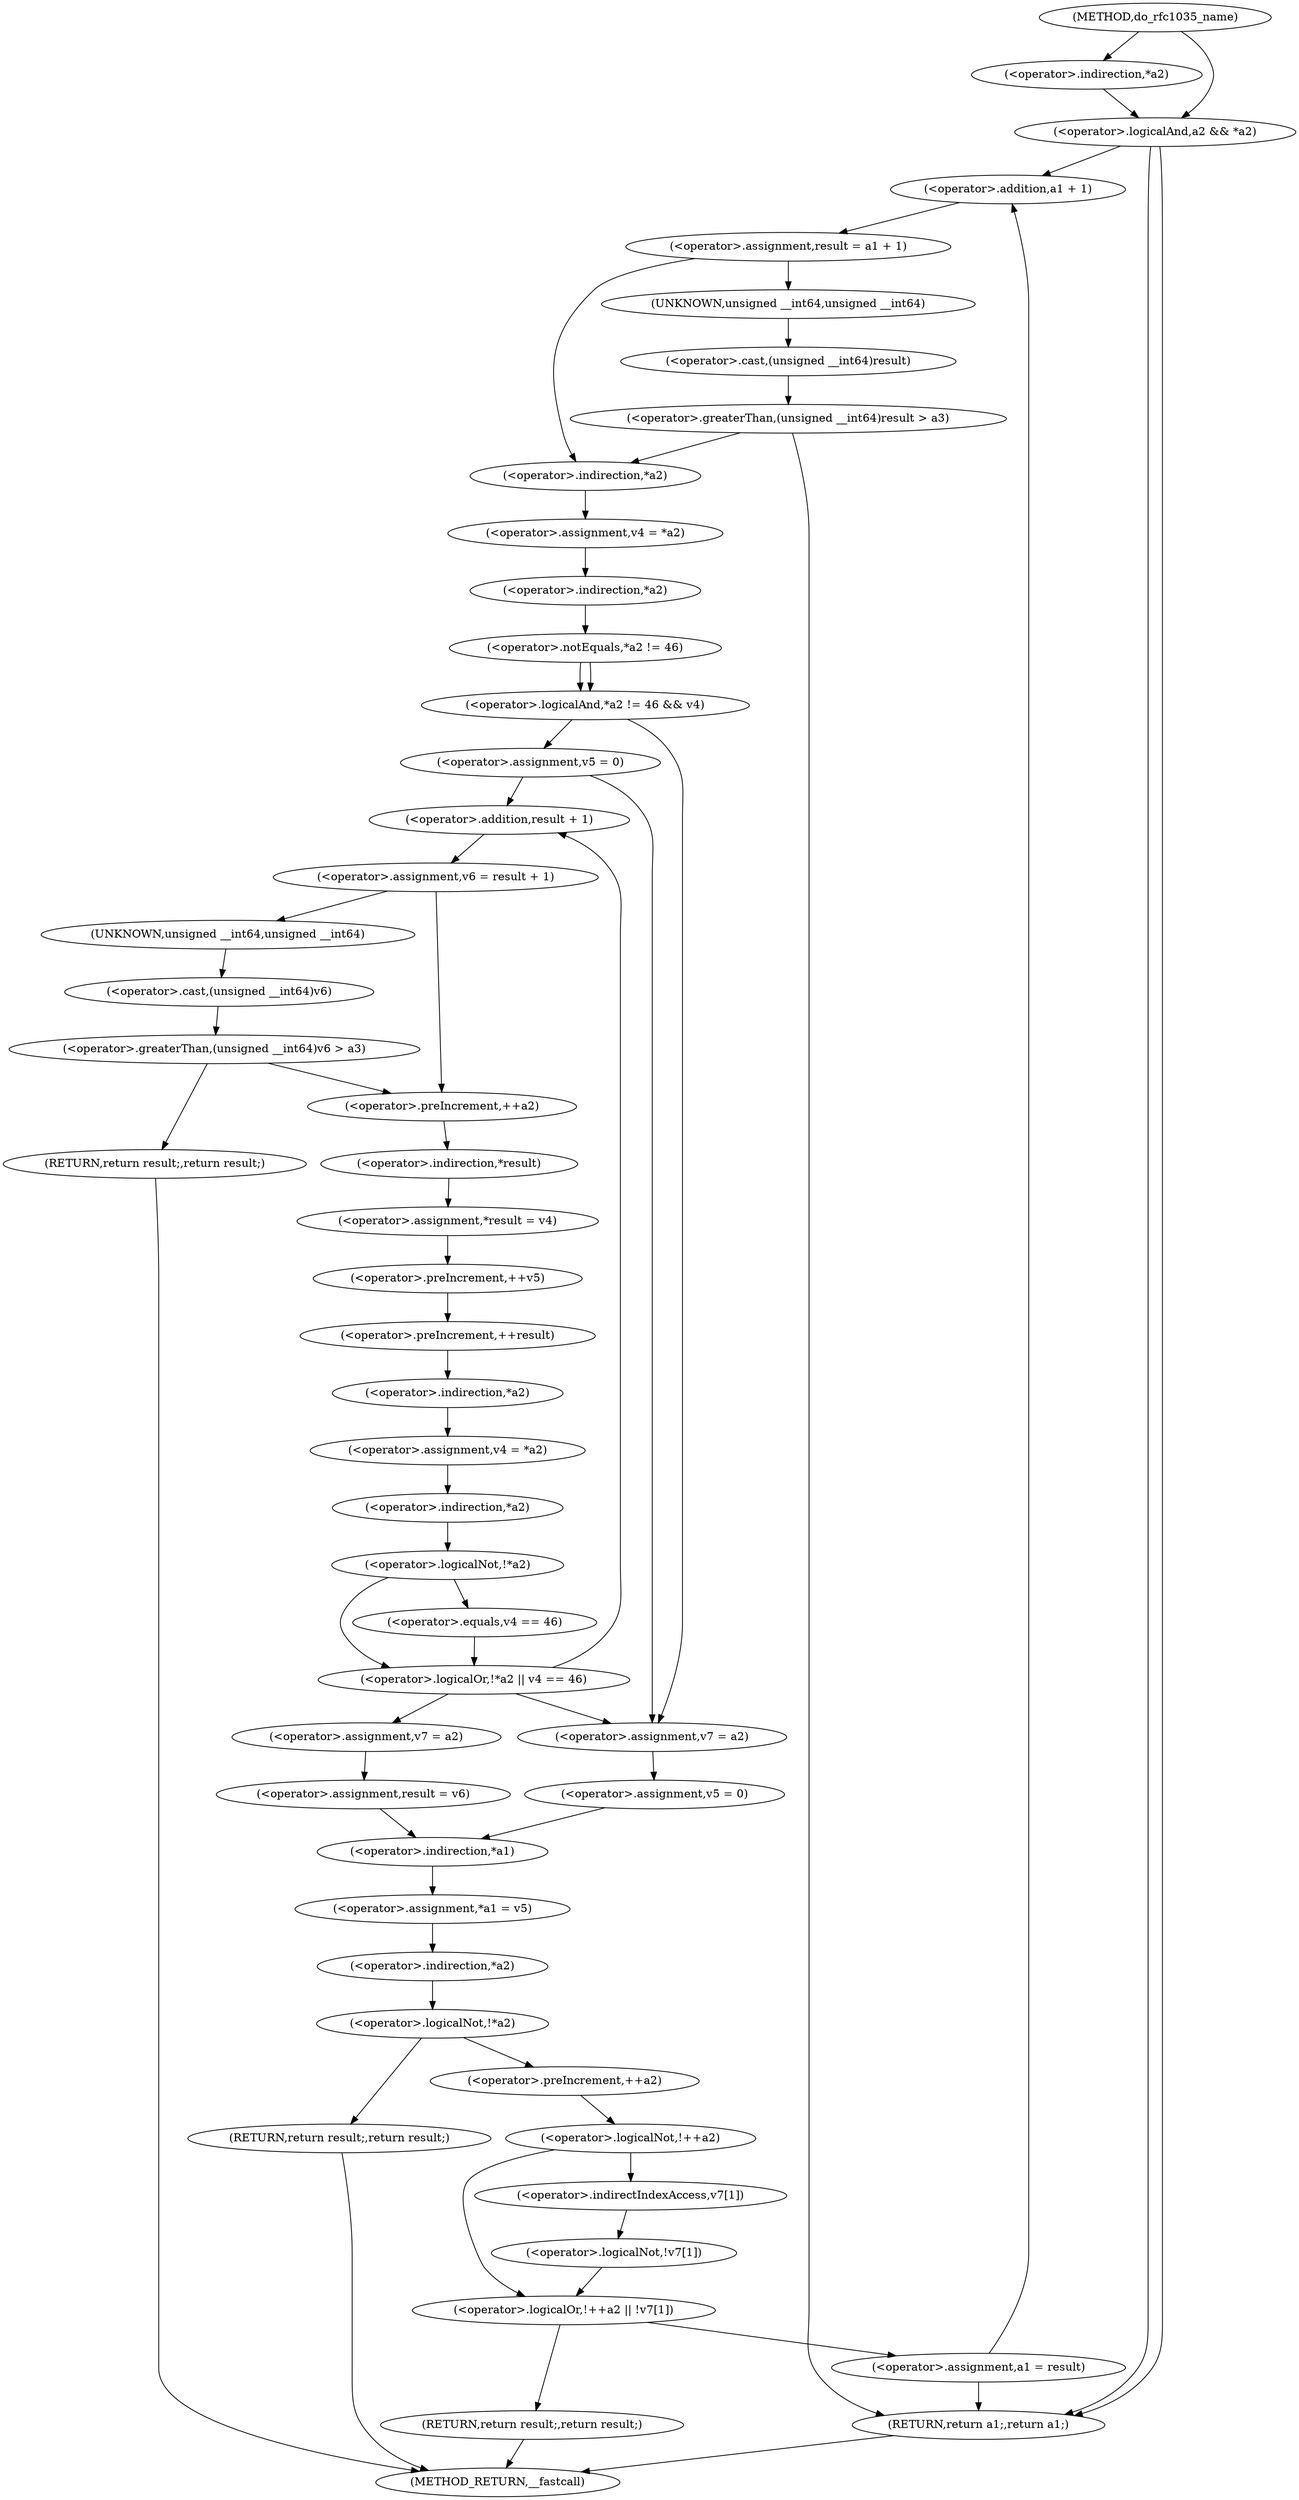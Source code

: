 digraph do_rfc1035_name {  
"1000117" [label = "(<operator>.logicalAnd,a2 && *a2)" ]
"1000119" [label = "(<operator>.indirection,*a2)" ]
"1000125" [label = "(<operator>.assignment,result = a1 + 1)" ]
"1000127" [label = "(<operator>.addition,a1 + 1)" ]
"1000134" [label = "(<operator>.greaterThan,(unsigned __int64)result > a3)" ]
"1000135" [label = "(<operator>.cast,(unsigned __int64)result)" ]
"1000136" [label = "(UNKNOWN,unsigned __int64,unsigned __int64)" ]
"1000140" [label = "(<operator>.assignment,v4 = *a2)" ]
"1000142" [label = "(<operator>.indirection,*a2)" ]
"1000145" [label = "(<operator>.logicalAnd,*a2 != 46 && v4)" ]
"1000146" [label = "(<operator>.notEquals,*a2 != 46)" ]
"1000147" [label = "(<operator>.indirection,*a2)" ]
"1000152" [label = "(<operator>.assignment,v5 = 0)" ]
"1000158" [label = "(<operator>.assignment,v6 = result + 1)" ]
"1000160" [label = "(<operator>.addition,result + 1)" ]
"1000167" [label = "(<operator>.greaterThan,(unsigned __int64)v6 > a3)" ]
"1000168" [label = "(<operator>.cast,(unsigned __int64)v6)" ]
"1000169" [label = "(UNKNOWN,unsigned __int64,unsigned __int64)" ]
"1000172" [label = "(RETURN,return result;,return result;)" ]
"1000174" [label = "(<operator>.preIncrement,++a2)" ]
"1000176" [label = "(<operator>.assignment,*result = v4)" ]
"1000177" [label = "(<operator>.indirection,*result)" ]
"1000180" [label = "(<operator>.preIncrement,++v5)" ]
"1000182" [label = "(<operator>.preIncrement,++result)" ]
"1000184" [label = "(<operator>.assignment,v4 = *a2)" ]
"1000186" [label = "(<operator>.indirection,*a2)" ]
"1000189" [label = "(<operator>.logicalOr,!*a2 || v4 == 46)" ]
"1000190" [label = "(<operator>.logicalNot,!*a2)" ]
"1000191" [label = "(<operator>.indirection,*a2)" ]
"1000193" [label = "(<operator>.equals,v4 == 46)" ]
"1000197" [label = "(<operator>.assignment,v7 = a2)" ]
"1000200" [label = "(<operator>.assignment,result = v6)" ]
"1000204" [label = "(<operator>.assignment,v7 = a2)" ]
"1000207" [label = "(<operator>.assignment,v5 = 0)" ]
"1000211" [label = "(<operator>.assignment,*a1 = v5)" ]
"1000212" [label = "(<operator>.indirection,*a1)" ]
"1000216" [label = "(<operator>.logicalNot,!*a2)" ]
"1000217" [label = "(<operator>.indirection,*a2)" ]
"1000219" [label = "(RETURN,return result;,return result;)" ]
"1000222" [label = "(<operator>.logicalOr,!++a2 || !v7[1])" ]
"1000223" [label = "(<operator>.logicalNot,!++a2)" ]
"1000224" [label = "(<operator>.preIncrement,++a2)" ]
"1000226" [label = "(<operator>.logicalNot,!v7[1])" ]
"1000227" [label = "(<operator>.indirectIndexAccess,v7[1])" ]
"1000230" [label = "(RETURN,return result;,return result;)" ]
"1000232" [label = "(<operator>.assignment,a1 = result)" ]
"1000235" [label = "(RETURN,return a1;,return a1;)" ]
"1000106" [label = "(METHOD,do_rfc1035_name)" ]
"1000237" [label = "(METHOD_RETURN,__fastcall)" ]
  "1000117" -> "1000127" 
  "1000117" -> "1000235" 
  "1000117" -> "1000235" 
  "1000119" -> "1000117" 
  "1000125" -> "1000136" 
  "1000125" -> "1000142" 
  "1000127" -> "1000125" 
  "1000134" -> "1000235" 
  "1000134" -> "1000142" 
  "1000135" -> "1000134" 
  "1000136" -> "1000135" 
  "1000140" -> "1000147" 
  "1000142" -> "1000140" 
  "1000145" -> "1000152" 
  "1000145" -> "1000204" 
  "1000146" -> "1000145" 
  "1000146" -> "1000145" 
  "1000147" -> "1000146" 
  "1000152" -> "1000160" 
  "1000152" -> "1000204" 
  "1000158" -> "1000169" 
  "1000158" -> "1000174" 
  "1000160" -> "1000158" 
  "1000167" -> "1000172" 
  "1000167" -> "1000174" 
  "1000168" -> "1000167" 
  "1000169" -> "1000168" 
  "1000172" -> "1000237" 
  "1000174" -> "1000177" 
  "1000176" -> "1000180" 
  "1000177" -> "1000176" 
  "1000180" -> "1000182" 
  "1000182" -> "1000186" 
  "1000184" -> "1000191" 
  "1000186" -> "1000184" 
  "1000189" -> "1000160" 
  "1000189" -> "1000204" 
  "1000189" -> "1000197" 
  "1000190" -> "1000189" 
  "1000190" -> "1000193" 
  "1000191" -> "1000190" 
  "1000193" -> "1000189" 
  "1000197" -> "1000200" 
  "1000200" -> "1000212" 
  "1000204" -> "1000207" 
  "1000207" -> "1000212" 
  "1000211" -> "1000217" 
  "1000212" -> "1000211" 
  "1000216" -> "1000219" 
  "1000216" -> "1000224" 
  "1000217" -> "1000216" 
  "1000219" -> "1000237" 
  "1000222" -> "1000230" 
  "1000222" -> "1000232" 
  "1000223" -> "1000222" 
  "1000223" -> "1000227" 
  "1000224" -> "1000223" 
  "1000226" -> "1000222" 
  "1000227" -> "1000226" 
  "1000230" -> "1000237" 
  "1000232" -> "1000127" 
  "1000232" -> "1000235" 
  "1000235" -> "1000237" 
  "1000106" -> "1000117" 
  "1000106" -> "1000119" 
}
